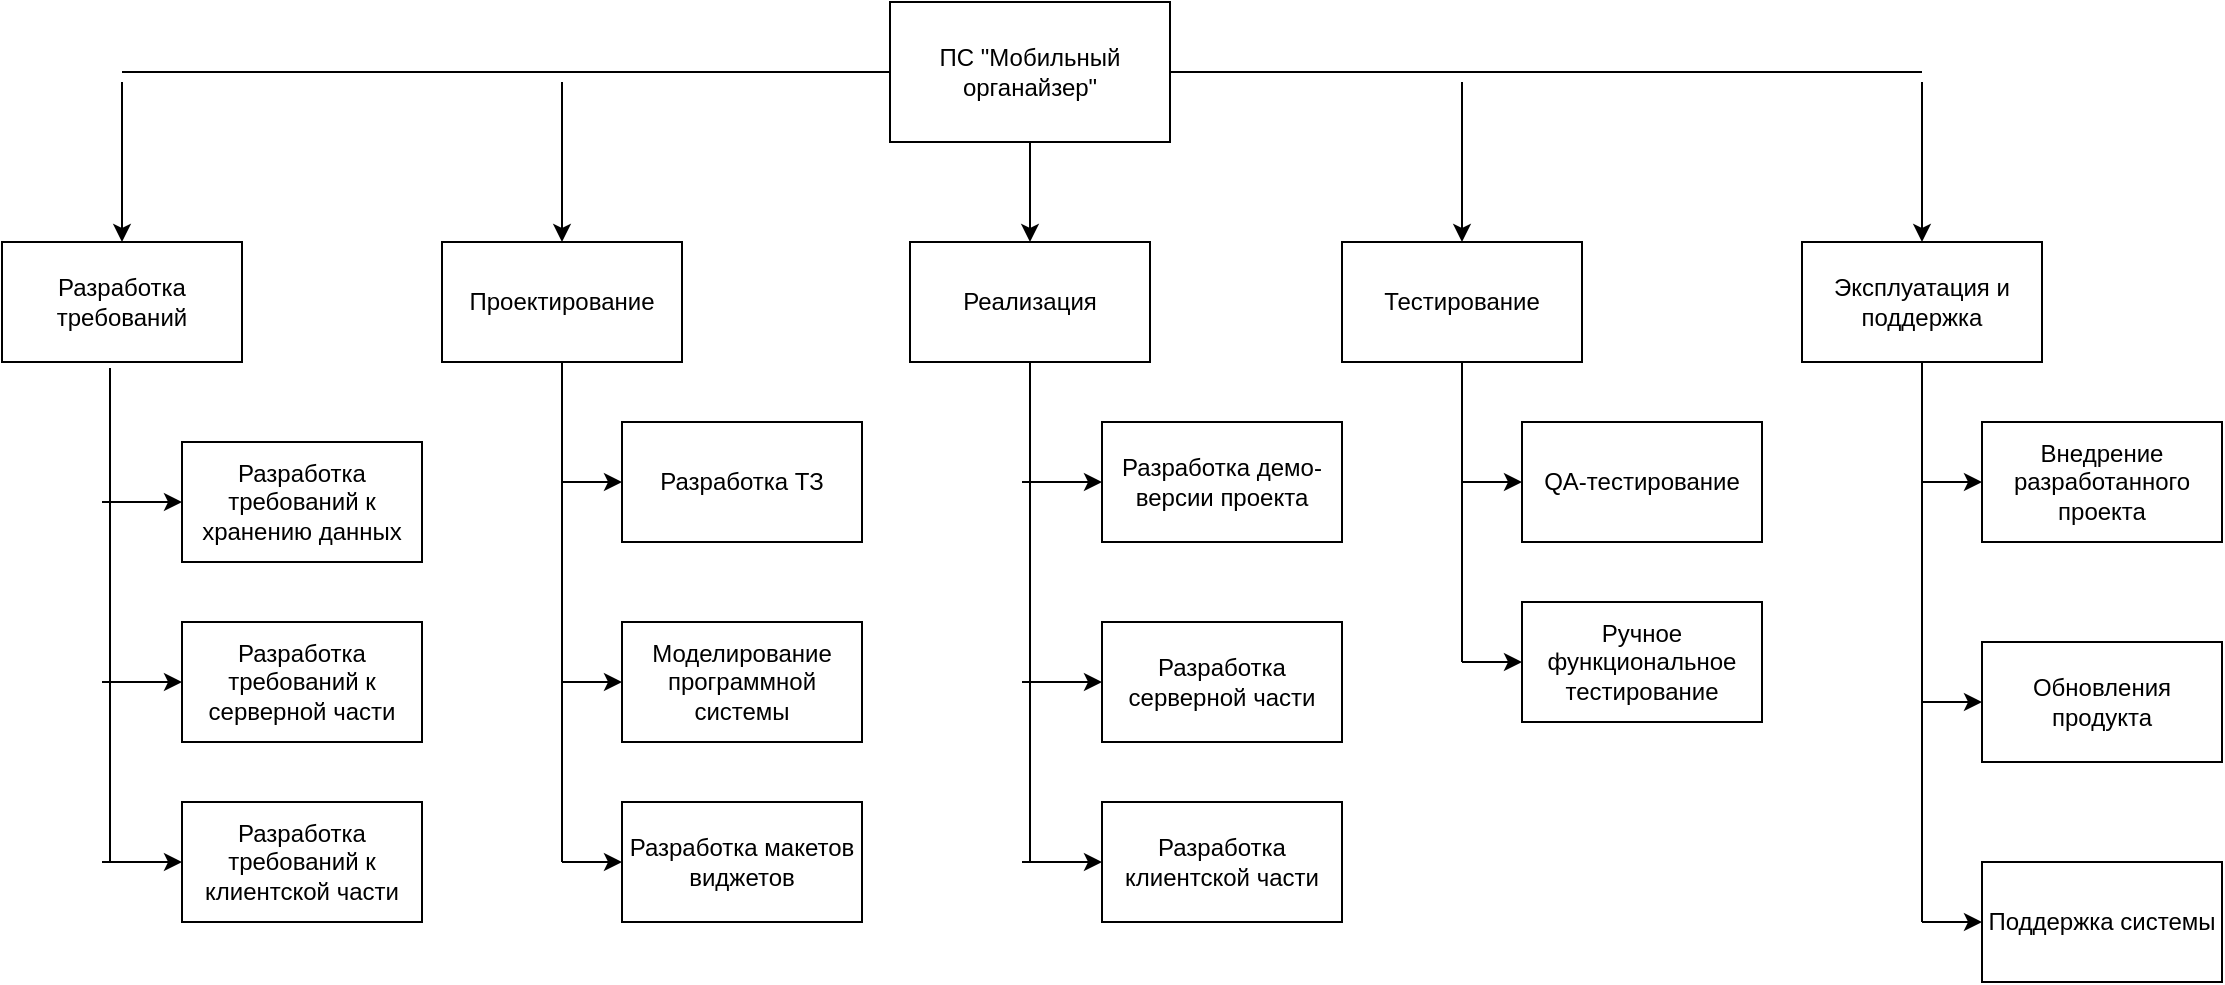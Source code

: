 <mxfile version="24.2.7" type="device">
  <diagram name="Страница — 1" id="cOB-72jHxSGYZihYElkm">
    <mxGraphModel dx="2117" dy="565" grid="1" gridSize="10" guides="1" tooltips="1" connect="1" arrows="1" fold="1" page="1" pageScale="1" pageWidth="827" pageHeight="1169" math="0" shadow="0">
      <root>
        <mxCell id="0" />
        <mxCell id="1" parent="0" />
        <mxCell id="tVSb9nQ5Hss9K28xosz0-1" value="ПС &quot;Мобильный органайзер&quot;" style="rounded=0;whiteSpace=wrap;html=1;" parent="1" vertex="1">
          <mxGeometry x="334" y="70" width="140" height="70" as="geometry" />
        </mxCell>
        <mxCell id="tVSb9nQ5Hss9K28xosz0-2" value="Разработка требований" style="rounded=0;whiteSpace=wrap;html=1;" parent="1" vertex="1">
          <mxGeometry x="-110" y="190" width="120" height="60" as="geometry" />
        </mxCell>
        <mxCell id="tVSb9nQ5Hss9K28xosz0-3" value="Проектирование" style="rounded=0;whiteSpace=wrap;html=1;" parent="1" vertex="1">
          <mxGeometry x="110" y="190" width="120" height="60" as="geometry" />
        </mxCell>
        <mxCell id="tVSb9nQ5Hss9K28xosz0-4" value="Реализация" style="rounded=0;whiteSpace=wrap;html=1;" parent="1" vertex="1">
          <mxGeometry x="344" y="190" width="120" height="60" as="geometry" />
        </mxCell>
        <mxCell id="tVSb9nQ5Hss9K28xosz0-5" value="Тестирование" style="rounded=0;whiteSpace=wrap;html=1;" parent="1" vertex="1">
          <mxGeometry x="560" y="190" width="120" height="60" as="geometry" />
        </mxCell>
        <mxCell id="tVSb9nQ5Hss9K28xosz0-6" value="Эксплуатация и поддержка" style="rounded=0;whiteSpace=wrap;html=1;" parent="1" vertex="1">
          <mxGeometry x="790" y="190" width="120" height="60" as="geometry" />
        </mxCell>
        <mxCell id="tVSb9nQ5Hss9K28xosz0-7" value="Разработка требований к хранению данных" style="rounded=0;whiteSpace=wrap;html=1;" parent="1" vertex="1">
          <mxGeometry x="-20" y="290" width="120" height="60" as="geometry" />
        </mxCell>
        <mxCell id="tVSb9nQ5Hss9K28xosz0-8" value="Разработка требований к серверной части" style="rounded=0;whiteSpace=wrap;html=1;" parent="1" vertex="1">
          <mxGeometry x="-20" y="380" width="120" height="60" as="geometry" />
        </mxCell>
        <mxCell id="tVSb9nQ5Hss9K28xosz0-9" value="Разработка требований к клиентской части" style="rounded=0;whiteSpace=wrap;html=1;" parent="1" vertex="1">
          <mxGeometry x="-20" y="470" width="120" height="60" as="geometry" />
        </mxCell>
        <mxCell id="tVSb9nQ5Hss9K28xosz0-10" value="Разработка ТЗ" style="rounded=0;whiteSpace=wrap;html=1;" parent="1" vertex="1">
          <mxGeometry x="200" y="280" width="120" height="60" as="geometry" />
        </mxCell>
        <mxCell id="tVSb9nQ5Hss9K28xosz0-11" value="Разработка макетов виджетов" style="rounded=0;whiteSpace=wrap;html=1;" parent="1" vertex="1">
          <mxGeometry x="200" y="470" width="120" height="60" as="geometry" />
        </mxCell>
        <mxCell id="tVSb9nQ5Hss9K28xosz0-12" value="Моделирование программной системы" style="rounded=0;whiteSpace=wrap;html=1;" parent="1" vertex="1">
          <mxGeometry x="200" y="380" width="120" height="60" as="geometry" />
        </mxCell>
        <mxCell id="tVSb9nQ5Hss9K28xosz0-13" value="Разработка демо-версии проекта" style="rounded=0;whiteSpace=wrap;html=1;" parent="1" vertex="1">
          <mxGeometry x="440" y="280" width="120" height="60" as="geometry" />
        </mxCell>
        <mxCell id="tVSb9nQ5Hss9K28xosz0-14" value="Разработка серверной части" style="rounded=0;whiteSpace=wrap;html=1;" parent="1" vertex="1">
          <mxGeometry x="440" y="380" width="120" height="60" as="geometry" />
        </mxCell>
        <mxCell id="tVSb9nQ5Hss9K28xosz0-15" value="Разработка клиентской части" style="rounded=0;whiteSpace=wrap;html=1;" parent="1" vertex="1">
          <mxGeometry x="440" y="470" width="120" height="60" as="geometry" />
        </mxCell>
        <mxCell id="tVSb9nQ5Hss9K28xosz0-16" value="QA-тестирование" style="rounded=0;whiteSpace=wrap;html=1;" parent="1" vertex="1">
          <mxGeometry x="650" y="280" width="120" height="60" as="geometry" />
        </mxCell>
        <mxCell id="tVSb9nQ5Hss9K28xosz0-18" value="Ручное функциональное тестирование" style="rounded=0;whiteSpace=wrap;html=1;" parent="1" vertex="1">
          <mxGeometry x="650" y="370" width="120" height="60" as="geometry" />
        </mxCell>
        <mxCell id="tVSb9nQ5Hss9K28xosz0-19" value="Внедрение разработанного проекта" style="rounded=0;whiteSpace=wrap;html=1;" parent="1" vertex="1">
          <mxGeometry x="880" y="280" width="120" height="60" as="geometry" />
        </mxCell>
        <mxCell id="tVSb9nQ5Hss9K28xosz0-20" value="Обновления продукта" style="rounded=0;whiteSpace=wrap;html=1;" parent="1" vertex="1">
          <mxGeometry x="880" y="390" width="120" height="60" as="geometry" />
        </mxCell>
        <mxCell id="tVSb9nQ5Hss9K28xosz0-21" value="" style="endArrow=none;html=1;rounded=0;entryX=0;entryY=0.5;entryDx=0;entryDy=0;" parent="1" target="tVSb9nQ5Hss9K28xosz0-1" edge="1">
          <mxGeometry width="50" height="50" relative="1" as="geometry">
            <mxPoint x="-50" y="105" as="sourcePoint" />
            <mxPoint x="440" y="360" as="targetPoint" />
          </mxGeometry>
        </mxCell>
        <mxCell id="tVSb9nQ5Hss9K28xosz0-22" value="" style="endArrow=none;html=1;rounded=0;entryX=1;entryY=0.5;entryDx=0;entryDy=0;" parent="1" target="tVSb9nQ5Hss9K28xosz0-1" edge="1">
          <mxGeometry width="50" height="50" relative="1" as="geometry">
            <mxPoint x="850" y="105" as="sourcePoint" />
            <mxPoint x="440" y="360" as="targetPoint" />
          </mxGeometry>
        </mxCell>
        <mxCell id="tVSb9nQ5Hss9K28xosz0-23" value="" style="endArrow=classic;html=1;rounded=0;exitX=0.5;exitY=1;exitDx=0;exitDy=0;entryX=0.5;entryY=0;entryDx=0;entryDy=0;" parent="1" source="tVSb9nQ5Hss9K28xosz0-1" target="tVSb9nQ5Hss9K28xosz0-4" edge="1">
          <mxGeometry width="50" height="50" relative="1" as="geometry">
            <mxPoint x="390" y="410" as="sourcePoint" />
            <mxPoint x="440" y="360" as="targetPoint" />
          </mxGeometry>
        </mxCell>
        <mxCell id="tVSb9nQ5Hss9K28xosz0-24" value="" style="endArrow=classic;html=1;rounded=0;" parent="1" target="tVSb9nQ5Hss9K28xosz0-3" edge="1">
          <mxGeometry width="50" height="50" relative="1" as="geometry">
            <mxPoint x="170" y="110" as="sourcePoint" />
            <mxPoint x="440" y="360" as="targetPoint" />
          </mxGeometry>
        </mxCell>
        <mxCell id="tVSb9nQ5Hss9K28xosz0-25" value="" style="endArrow=classic;html=1;rounded=0;" parent="1" target="tVSb9nQ5Hss9K28xosz0-2" edge="1">
          <mxGeometry width="50" height="50" relative="1" as="geometry">
            <mxPoint x="-50" y="110" as="sourcePoint" />
            <mxPoint x="440" y="360" as="targetPoint" />
          </mxGeometry>
        </mxCell>
        <mxCell id="tVSb9nQ5Hss9K28xosz0-27" value="" style="endArrow=classic;html=1;rounded=0;" parent="1" target="tVSb9nQ5Hss9K28xosz0-5" edge="1">
          <mxGeometry width="50" height="50" relative="1" as="geometry">
            <mxPoint x="620" y="110" as="sourcePoint" />
            <mxPoint x="440" y="360" as="targetPoint" />
          </mxGeometry>
        </mxCell>
        <mxCell id="tVSb9nQ5Hss9K28xosz0-28" value="" style="endArrow=classic;html=1;rounded=0;entryX=0.5;entryY=0;entryDx=0;entryDy=0;" parent="1" target="tVSb9nQ5Hss9K28xosz0-6" edge="1">
          <mxGeometry width="50" height="50" relative="1" as="geometry">
            <mxPoint x="850" y="110" as="sourcePoint" />
            <mxPoint x="440" y="360" as="targetPoint" />
          </mxGeometry>
        </mxCell>
        <mxCell id="tVSb9nQ5Hss9K28xosz0-29" value="" style="endArrow=none;html=1;rounded=0;entryX=0.45;entryY=1.05;entryDx=0;entryDy=0;entryPerimeter=0;" parent="1" target="tVSb9nQ5Hss9K28xosz0-2" edge="1">
          <mxGeometry width="50" height="50" relative="1" as="geometry">
            <mxPoint x="-56" y="500" as="sourcePoint" />
            <mxPoint x="440" y="360" as="targetPoint" />
          </mxGeometry>
        </mxCell>
        <mxCell id="tVSb9nQ5Hss9K28xosz0-30" value="" style="endArrow=classic;html=1;rounded=0;" parent="1" edge="1">
          <mxGeometry width="50" height="50" relative="1" as="geometry">
            <mxPoint x="-60" y="320" as="sourcePoint" />
            <mxPoint x="-20" y="320" as="targetPoint" />
          </mxGeometry>
        </mxCell>
        <mxCell id="tVSb9nQ5Hss9K28xosz0-31" value="" style="endArrow=classic;html=1;rounded=0;entryX=0;entryY=0.5;entryDx=0;entryDy=0;" parent="1" target="tVSb9nQ5Hss9K28xosz0-8" edge="1">
          <mxGeometry width="50" height="50" relative="1" as="geometry">
            <mxPoint x="-60" y="410" as="sourcePoint" />
            <mxPoint x="440" y="360" as="targetPoint" />
          </mxGeometry>
        </mxCell>
        <mxCell id="tVSb9nQ5Hss9K28xosz0-32" value="" style="endArrow=classic;html=1;rounded=0;entryX=0;entryY=0.5;entryDx=0;entryDy=0;" parent="1" target="tVSb9nQ5Hss9K28xosz0-9" edge="1">
          <mxGeometry width="50" height="50" relative="1" as="geometry">
            <mxPoint x="-60" y="500" as="sourcePoint" />
            <mxPoint x="440" y="360" as="targetPoint" />
          </mxGeometry>
        </mxCell>
        <mxCell id="tVSb9nQ5Hss9K28xosz0-33" value="" style="endArrow=none;html=1;rounded=0;entryX=0.5;entryY=1;entryDx=0;entryDy=0;" parent="1" target="tVSb9nQ5Hss9K28xosz0-3" edge="1">
          <mxGeometry width="50" height="50" relative="1" as="geometry">
            <mxPoint x="170" y="500" as="sourcePoint" />
            <mxPoint x="440" y="360" as="targetPoint" />
          </mxGeometry>
        </mxCell>
        <mxCell id="tVSb9nQ5Hss9K28xosz0-34" value="" style="endArrow=classic;html=1;rounded=0;entryX=0;entryY=0.5;entryDx=0;entryDy=0;" parent="1" target="tVSb9nQ5Hss9K28xosz0-10" edge="1">
          <mxGeometry width="50" height="50" relative="1" as="geometry">
            <mxPoint x="170" y="310" as="sourcePoint" />
            <mxPoint x="440" y="360" as="targetPoint" />
          </mxGeometry>
        </mxCell>
        <mxCell id="tVSb9nQ5Hss9K28xosz0-35" value="" style="endArrow=classic;html=1;rounded=0;entryX=0;entryY=0.5;entryDx=0;entryDy=0;" parent="1" target="tVSb9nQ5Hss9K28xosz0-12" edge="1">
          <mxGeometry width="50" height="50" relative="1" as="geometry">
            <mxPoint x="170" y="410" as="sourcePoint" />
            <mxPoint x="440" y="360" as="targetPoint" />
          </mxGeometry>
        </mxCell>
        <mxCell id="tVSb9nQ5Hss9K28xosz0-36" value="" style="endArrow=classic;html=1;rounded=0;entryX=0;entryY=0.5;entryDx=0;entryDy=0;" parent="1" target="tVSb9nQ5Hss9K28xosz0-11" edge="1">
          <mxGeometry width="50" height="50" relative="1" as="geometry">
            <mxPoint x="170" y="500" as="sourcePoint" />
            <mxPoint x="440" y="360" as="targetPoint" />
          </mxGeometry>
        </mxCell>
        <mxCell id="tVSb9nQ5Hss9K28xosz0-37" value="" style="endArrow=none;html=1;rounded=0;entryX=0.5;entryY=1;entryDx=0;entryDy=0;" parent="1" target="tVSb9nQ5Hss9K28xosz0-4" edge="1">
          <mxGeometry width="50" height="50" relative="1" as="geometry">
            <mxPoint x="404" y="500" as="sourcePoint" />
            <mxPoint x="440" y="360" as="targetPoint" />
          </mxGeometry>
        </mxCell>
        <mxCell id="tVSb9nQ5Hss9K28xosz0-38" value="" style="endArrow=classic;html=1;rounded=0;entryX=0;entryY=0.5;entryDx=0;entryDy=0;" parent="1" target="tVSb9nQ5Hss9K28xosz0-13" edge="1">
          <mxGeometry width="50" height="50" relative="1" as="geometry">
            <mxPoint x="400" y="310" as="sourcePoint" />
            <mxPoint x="440" y="360" as="targetPoint" />
          </mxGeometry>
        </mxCell>
        <mxCell id="tVSb9nQ5Hss9K28xosz0-39" value="" style="endArrow=classic;html=1;rounded=0;entryX=0;entryY=0.5;entryDx=0;entryDy=0;" parent="1" target="tVSb9nQ5Hss9K28xosz0-14" edge="1">
          <mxGeometry width="50" height="50" relative="1" as="geometry">
            <mxPoint x="400" y="410" as="sourcePoint" />
            <mxPoint x="440" y="360" as="targetPoint" />
          </mxGeometry>
        </mxCell>
        <mxCell id="tVSb9nQ5Hss9K28xosz0-40" value="" style="endArrow=classic;html=1;rounded=0;entryX=0;entryY=0.5;entryDx=0;entryDy=0;" parent="1" target="tVSb9nQ5Hss9K28xosz0-15" edge="1">
          <mxGeometry width="50" height="50" relative="1" as="geometry">
            <mxPoint x="400" y="500" as="sourcePoint" />
            <mxPoint x="440" y="360" as="targetPoint" />
          </mxGeometry>
        </mxCell>
        <mxCell id="tVSb9nQ5Hss9K28xosz0-41" value="" style="endArrow=none;html=1;rounded=0;entryX=0.5;entryY=1;entryDx=0;entryDy=0;" parent="1" target="tVSb9nQ5Hss9K28xosz0-5" edge="1">
          <mxGeometry width="50" height="50" relative="1" as="geometry">
            <mxPoint x="620" y="400" as="sourcePoint" />
            <mxPoint x="440" y="360" as="targetPoint" />
          </mxGeometry>
        </mxCell>
        <mxCell id="tVSb9nQ5Hss9K28xosz0-42" value="" style="endArrow=classic;html=1;rounded=0;entryX=0;entryY=0.5;entryDx=0;entryDy=0;" parent="1" target="tVSb9nQ5Hss9K28xosz0-16" edge="1">
          <mxGeometry width="50" height="50" relative="1" as="geometry">
            <mxPoint x="620" y="310" as="sourcePoint" />
            <mxPoint x="440" y="360" as="targetPoint" />
          </mxGeometry>
        </mxCell>
        <mxCell id="tVSb9nQ5Hss9K28xosz0-45" value="" style="endArrow=none;html=1;rounded=0;entryX=0.5;entryY=1;entryDx=0;entryDy=0;" parent="1" target="tVSb9nQ5Hss9K28xosz0-6" edge="1">
          <mxGeometry width="50" height="50" relative="1" as="geometry">
            <mxPoint x="850" y="420" as="sourcePoint" />
            <mxPoint x="440" y="360" as="targetPoint" />
          </mxGeometry>
        </mxCell>
        <mxCell id="tVSb9nQ5Hss9K28xosz0-46" value="" style="endArrow=classic;html=1;rounded=0;entryX=0;entryY=0.5;entryDx=0;entryDy=0;" parent="1" target="tVSb9nQ5Hss9K28xosz0-19" edge="1">
          <mxGeometry width="50" height="50" relative="1" as="geometry">
            <mxPoint x="850" y="310" as="sourcePoint" />
            <mxPoint x="440" y="360" as="targetPoint" />
          </mxGeometry>
        </mxCell>
        <mxCell id="tVSb9nQ5Hss9K28xosz0-47" value="" style="endArrow=classic;html=1;rounded=0;entryX=0;entryY=0.5;entryDx=0;entryDy=0;" parent="1" target="tVSb9nQ5Hss9K28xosz0-20" edge="1">
          <mxGeometry width="50" height="50" relative="1" as="geometry">
            <mxPoint x="850" y="420" as="sourcePoint" />
            <mxPoint x="440" y="360" as="targetPoint" />
          </mxGeometry>
        </mxCell>
        <mxCell id="uf6TpomW_wvzOXGGTkTX-1" value="" style="endArrow=classic;html=1;rounded=0;entryX=0;entryY=0.5;entryDx=0;entryDy=0;" edge="1" parent="1" target="tVSb9nQ5Hss9K28xosz0-18">
          <mxGeometry width="50" height="50" relative="1" as="geometry">
            <mxPoint x="620" y="400" as="sourcePoint" />
            <mxPoint x="660" y="320" as="targetPoint" />
          </mxGeometry>
        </mxCell>
        <mxCell id="uf6TpomW_wvzOXGGTkTX-2" value="Поддержка системы" style="rounded=0;whiteSpace=wrap;html=1;" vertex="1" parent="1">
          <mxGeometry x="880" y="500" width="120" height="60" as="geometry" />
        </mxCell>
        <mxCell id="uf6TpomW_wvzOXGGTkTX-4" value="" style="endArrow=none;html=1;rounded=0;" edge="1" parent="1">
          <mxGeometry width="50" height="50" relative="1" as="geometry">
            <mxPoint x="850" y="530" as="sourcePoint" />
            <mxPoint x="850" y="420" as="targetPoint" />
          </mxGeometry>
        </mxCell>
        <mxCell id="uf6TpomW_wvzOXGGTkTX-5" value="" style="endArrow=classic;html=1;rounded=0;entryX=0;entryY=0.5;entryDx=0;entryDy=0;" edge="1" parent="1" target="uf6TpomW_wvzOXGGTkTX-2">
          <mxGeometry width="50" height="50" relative="1" as="geometry">
            <mxPoint x="850" y="530" as="sourcePoint" />
            <mxPoint x="890" y="430" as="targetPoint" />
          </mxGeometry>
        </mxCell>
      </root>
    </mxGraphModel>
  </diagram>
</mxfile>

